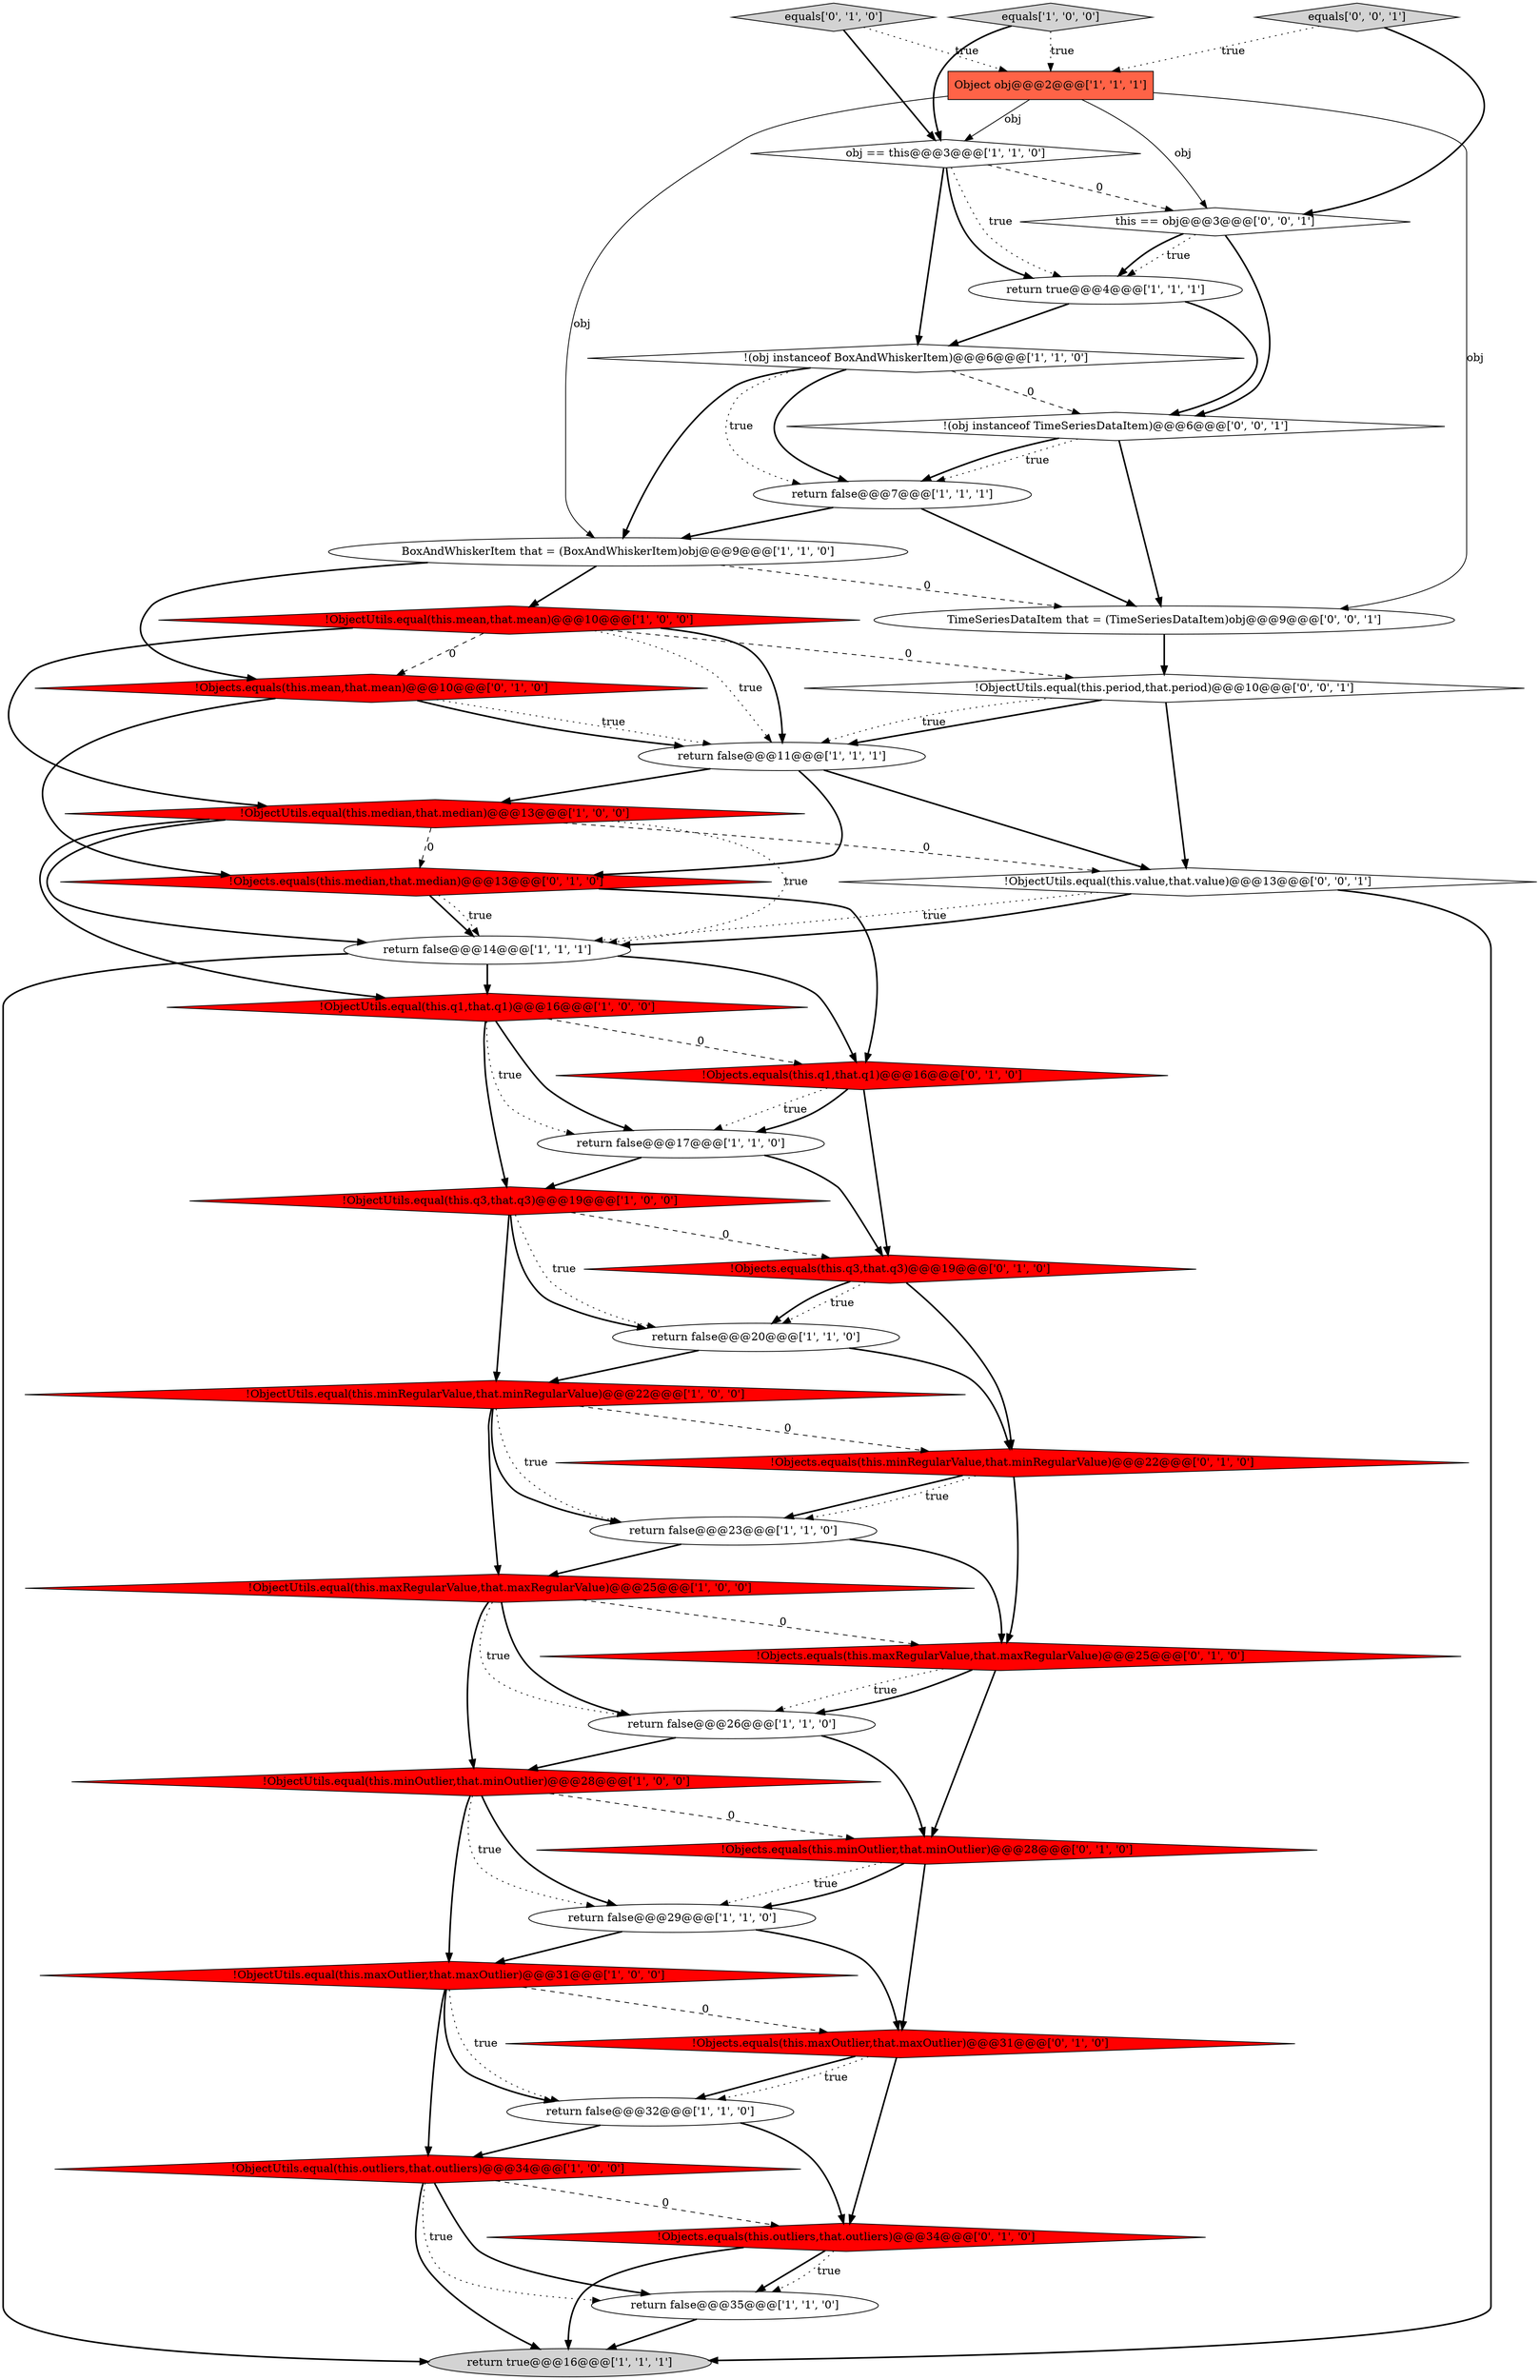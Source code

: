digraph {
28 [style = filled, label = "!Objects.equals(this.q1,that.q1)@@@16@@@['0', '1', '0']", fillcolor = red, shape = diamond image = "AAA1AAABBB2BBB"];
0 [style = filled, label = "!ObjectUtils.equal(this.minRegularValue,that.minRegularValue)@@@22@@@['1', '0', '0']", fillcolor = red, shape = diamond image = "AAA1AAABBB1BBB"];
26 [style = filled, label = "equals['0', '1', '0']", fillcolor = lightgray, shape = diamond image = "AAA0AAABBB2BBB"];
29 [style = filled, label = "!Objects.equals(this.maxRegularValue,that.maxRegularValue)@@@25@@@['0', '1', '0']", fillcolor = red, shape = diamond image = "AAA1AAABBB2BBB"];
34 [style = filled, label = "!Objects.equals(this.maxOutlier,that.maxOutlier)@@@31@@@['0', '1', '0']", fillcolor = red, shape = diamond image = "AAA1AAABBB2BBB"];
3 [style = filled, label = "!(obj instanceof BoxAndWhiskerItem)@@@6@@@['1', '1', '0']", fillcolor = white, shape = diamond image = "AAA0AAABBB1BBB"];
38 [style = filled, label = "!ObjectUtils.equal(this.period,that.period)@@@10@@@['0', '0', '1']", fillcolor = white, shape = diamond image = "AAA0AAABBB3BBB"];
9 [style = filled, label = "Object obj@@@2@@@['1', '1', '1']", fillcolor = tomato, shape = box image = "AAA0AAABBB1BBB"];
20 [style = filled, label = "return false@@@29@@@['1', '1', '0']", fillcolor = white, shape = ellipse image = "AAA0AAABBB1BBB"];
37 [style = filled, label = "!(obj instanceof TimeSeriesDataItem)@@@6@@@['0', '0', '1']", fillcolor = white, shape = diamond image = "AAA0AAABBB3BBB"];
12 [style = filled, label = "return false@@@23@@@['1', '1', '0']", fillcolor = white, shape = ellipse image = "AAA0AAABBB1BBB"];
16 [style = filled, label = "!ObjectUtils.equal(this.maxOutlier,that.maxOutlier)@@@31@@@['1', '0', '0']", fillcolor = red, shape = diamond image = "AAA1AAABBB1BBB"];
33 [style = filled, label = "!Objects.equals(this.median,that.median)@@@13@@@['0', '1', '0']", fillcolor = red, shape = diamond image = "AAA1AAABBB2BBB"];
13 [style = filled, label = "!ObjectUtils.equal(this.mean,that.mean)@@@10@@@['1', '0', '0']", fillcolor = red, shape = diamond image = "AAA1AAABBB1BBB"];
2 [style = filled, label = "return true@@@16@@@['1', '1', '1']", fillcolor = lightgray, shape = ellipse image = "AAA0AAABBB1BBB"];
14 [style = filled, label = "!ObjectUtils.equal(this.minOutlier,that.minOutlier)@@@28@@@['1', '0', '0']", fillcolor = red, shape = diamond image = "AAA1AAABBB1BBB"];
39 [style = filled, label = "this == obj@@@3@@@['0', '0', '1']", fillcolor = white, shape = diamond image = "AAA0AAABBB3BBB"];
40 [style = filled, label = "TimeSeriesDataItem that = (TimeSeriesDataItem)obj@@@9@@@['0', '0', '1']", fillcolor = white, shape = ellipse image = "AAA0AAABBB3BBB"];
8 [style = filled, label = "return true@@@4@@@['1', '1', '1']", fillcolor = white, shape = ellipse image = "AAA0AAABBB1BBB"];
22 [style = filled, label = "return false@@@14@@@['1', '1', '1']", fillcolor = white, shape = ellipse image = "AAA0AAABBB1BBB"];
10 [style = filled, label = "!ObjectUtils.equal(this.outliers,that.outliers)@@@34@@@['1', '0', '0']", fillcolor = red, shape = diamond image = "AAA1AAABBB1BBB"];
17 [style = filled, label = "return false@@@26@@@['1', '1', '0']", fillcolor = white, shape = ellipse image = "AAA0AAABBB1BBB"];
41 [style = filled, label = "equals['0', '0', '1']", fillcolor = lightgray, shape = diamond image = "AAA0AAABBB3BBB"];
36 [style = filled, label = "!ObjectUtils.equal(this.value,that.value)@@@13@@@['0', '0', '1']", fillcolor = white, shape = diamond image = "AAA0AAABBB3BBB"];
18 [style = filled, label = "obj == this@@@3@@@['1', '1', '0']", fillcolor = white, shape = diamond image = "AAA0AAABBB1BBB"];
35 [style = filled, label = "!Objects.equals(this.q3,that.q3)@@@19@@@['0', '1', '0']", fillcolor = red, shape = diamond image = "AAA1AAABBB2BBB"];
30 [style = filled, label = "!Objects.equals(this.outliers,that.outliers)@@@34@@@['0', '1', '0']", fillcolor = red, shape = diamond image = "AAA1AAABBB2BBB"];
15 [style = filled, label = "return false@@@32@@@['1', '1', '0']", fillcolor = white, shape = ellipse image = "AAA0AAABBB1BBB"];
31 [style = filled, label = "!Objects.equals(this.mean,that.mean)@@@10@@@['0', '1', '0']", fillcolor = red, shape = diamond image = "AAA1AAABBB2BBB"];
24 [style = filled, label = "equals['1', '0', '0']", fillcolor = lightgray, shape = diamond image = "AAA0AAABBB1BBB"];
7 [style = filled, label = "!ObjectUtils.equal(this.q3,that.q3)@@@19@@@['1', '0', '0']", fillcolor = red, shape = diamond image = "AAA1AAABBB1BBB"];
19 [style = filled, label = "!ObjectUtils.equal(this.median,that.median)@@@13@@@['1', '0', '0']", fillcolor = red, shape = diamond image = "AAA1AAABBB1BBB"];
23 [style = filled, label = "!ObjectUtils.equal(this.q1,that.q1)@@@16@@@['1', '0', '0']", fillcolor = red, shape = diamond image = "AAA1AAABBB1BBB"];
4 [style = filled, label = "return false@@@17@@@['1', '1', '0']", fillcolor = white, shape = ellipse image = "AAA0AAABBB1BBB"];
1 [style = filled, label = "BoxAndWhiskerItem that = (BoxAndWhiskerItem)obj@@@9@@@['1', '1', '0']", fillcolor = white, shape = ellipse image = "AAA0AAABBB1BBB"];
11 [style = filled, label = "return false@@@11@@@['1', '1', '1']", fillcolor = white, shape = ellipse image = "AAA0AAABBB1BBB"];
25 [style = filled, label = "return false@@@20@@@['1', '1', '0']", fillcolor = white, shape = ellipse image = "AAA0AAABBB1BBB"];
6 [style = filled, label = "return false@@@35@@@['1', '1', '0']", fillcolor = white, shape = ellipse image = "AAA0AAABBB1BBB"];
32 [style = filled, label = "!Objects.equals(this.minRegularValue,that.minRegularValue)@@@22@@@['0', '1', '0']", fillcolor = red, shape = diamond image = "AAA1AAABBB2BBB"];
21 [style = filled, label = "return false@@@7@@@['1', '1', '1']", fillcolor = white, shape = ellipse image = "AAA0AAABBB1BBB"];
27 [style = filled, label = "!Objects.equals(this.minOutlier,that.minOutlier)@@@28@@@['0', '1', '0']", fillcolor = red, shape = diamond image = "AAA1AAABBB2BBB"];
5 [style = filled, label = "!ObjectUtils.equal(this.maxRegularValue,that.maxRegularValue)@@@25@@@['1', '0', '0']", fillcolor = red, shape = diamond image = "AAA1AAABBB1BBB"];
0->12 [style = dotted, label="true"];
18->3 [style = bold, label=""];
15->10 [style = bold, label=""];
12->5 [style = bold, label=""];
32->12 [style = bold, label=""];
23->28 [style = dashed, label="0"];
34->15 [style = bold, label=""];
30->6 [style = bold, label=""];
40->38 [style = bold, label=""];
1->13 [style = bold, label=""];
11->36 [style = bold, label=""];
1->40 [style = dashed, label="0"];
9->40 [style = solid, label="obj"];
18->39 [style = dashed, label="0"];
23->4 [style = dotted, label="true"];
20->16 [style = bold, label=""];
17->14 [style = bold, label=""];
36->2 [style = bold, label=""];
7->35 [style = dashed, label="0"];
21->1 [style = bold, label=""];
11->33 [style = bold, label=""];
17->27 [style = bold, label=""];
1->31 [style = bold, label=""];
14->20 [style = bold, label=""];
14->16 [style = bold, label=""];
10->6 [style = dotted, label="true"];
39->8 [style = dotted, label="true"];
38->11 [style = bold, label=""];
20->34 [style = bold, label=""];
33->28 [style = bold, label=""];
30->6 [style = dotted, label="true"];
39->8 [style = bold, label=""];
37->21 [style = bold, label=""];
18->8 [style = dotted, label="true"];
7->0 [style = bold, label=""];
31->11 [style = dotted, label="true"];
9->1 [style = solid, label="obj"];
26->9 [style = dotted, label="true"];
5->17 [style = bold, label=""];
24->18 [style = bold, label=""];
32->12 [style = dotted, label="true"];
13->11 [style = bold, label=""];
22->23 [style = bold, label=""];
31->11 [style = bold, label=""];
6->2 [style = bold, label=""];
16->34 [style = dashed, label="0"];
29->27 [style = bold, label=""];
28->35 [style = bold, label=""];
12->29 [style = bold, label=""];
13->31 [style = dashed, label="0"];
27->20 [style = dotted, label="true"];
31->33 [style = bold, label=""];
19->22 [style = dotted, label="true"];
9->39 [style = solid, label="obj"];
10->2 [style = bold, label=""];
23->7 [style = bold, label=""];
19->22 [style = bold, label=""];
27->20 [style = bold, label=""];
35->25 [style = dotted, label="true"];
25->0 [style = bold, label=""];
39->37 [style = bold, label=""];
29->17 [style = dotted, label="true"];
41->9 [style = dotted, label="true"];
29->17 [style = bold, label=""];
22->2 [style = bold, label=""];
3->1 [style = bold, label=""];
36->22 [style = dotted, label="true"];
3->37 [style = dashed, label="0"];
0->12 [style = bold, label=""];
8->3 [style = bold, label=""];
35->32 [style = bold, label=""];
22->28 [style = bold, label=""];
13->38 [style = dashed, label="0"];
5->29 [style = dashed, label="0"];
10->6 [style = bold, label=""];
4->7 [style = bold, label=""];
35->25 [style = bold, label=""];
13->19 [style = bold, label=""];
10->30 [style = dashed, label="0"];
27->34 [style = bold, label=""];
3->21 [style = dotted, label="true"];
34->15 [style = dotted, label="true"];
28->4 [style = dotted, label="true"];
13->11 [style = dotted, label="true"];
3->21 [style = bold, label=""];
9->18 [style = solid, label="obj"];
18->8 [style = bold, label=""];
8->37 [style = bold, label=""];
33->22 [style = bold, label=""];
0->5 [style = bold, label=""];
16->15 [style = dotted, label="true"];
5->17 [style = dotted, label="true"];
16->15 [style = bold, label=""];
4->35 [style = bold, label=""];
16->10 [style = bold, label=""];
37->21 [style = dotted, label="true"];
0->32 [style = dashed, label="0"];
25->32 [style = bold, label=""];
23->4 [style = bold, label=""];
24->9 [style = dotted, label="true"];
38->36 [style = bold, label=""];
15->30 [style = bold, label=""];
5->14 [style = bold, label=""];
11->19 [style = bold, label=""];
14->27 [style = dashed, label="0"];
34->30 [style = bold, label=""];
38->11 [style = dotted, label="true"];
32->29 [style = bold, label=""];
14->20 [style = dotted, label="true"];
19->36 [style = dashed, label="0"];
19->23 [style = bold, label=""];
7->25 [style = dotted, label="true"];
21->40 [style = bold, label=""];
7->25 [style = bold, label=""];
30->2 [style = bold, label=""];
41->39 [style = bold, label=""];
33->22 [style = dotted, label="true"];
19->33 [style = dashed, label="0"];
37->40 [style = bold, label=""];
28->4 [style = bold, label=""];
26->18 [style = bold, label=""];
36->22 [style = bold, label=""];
}
